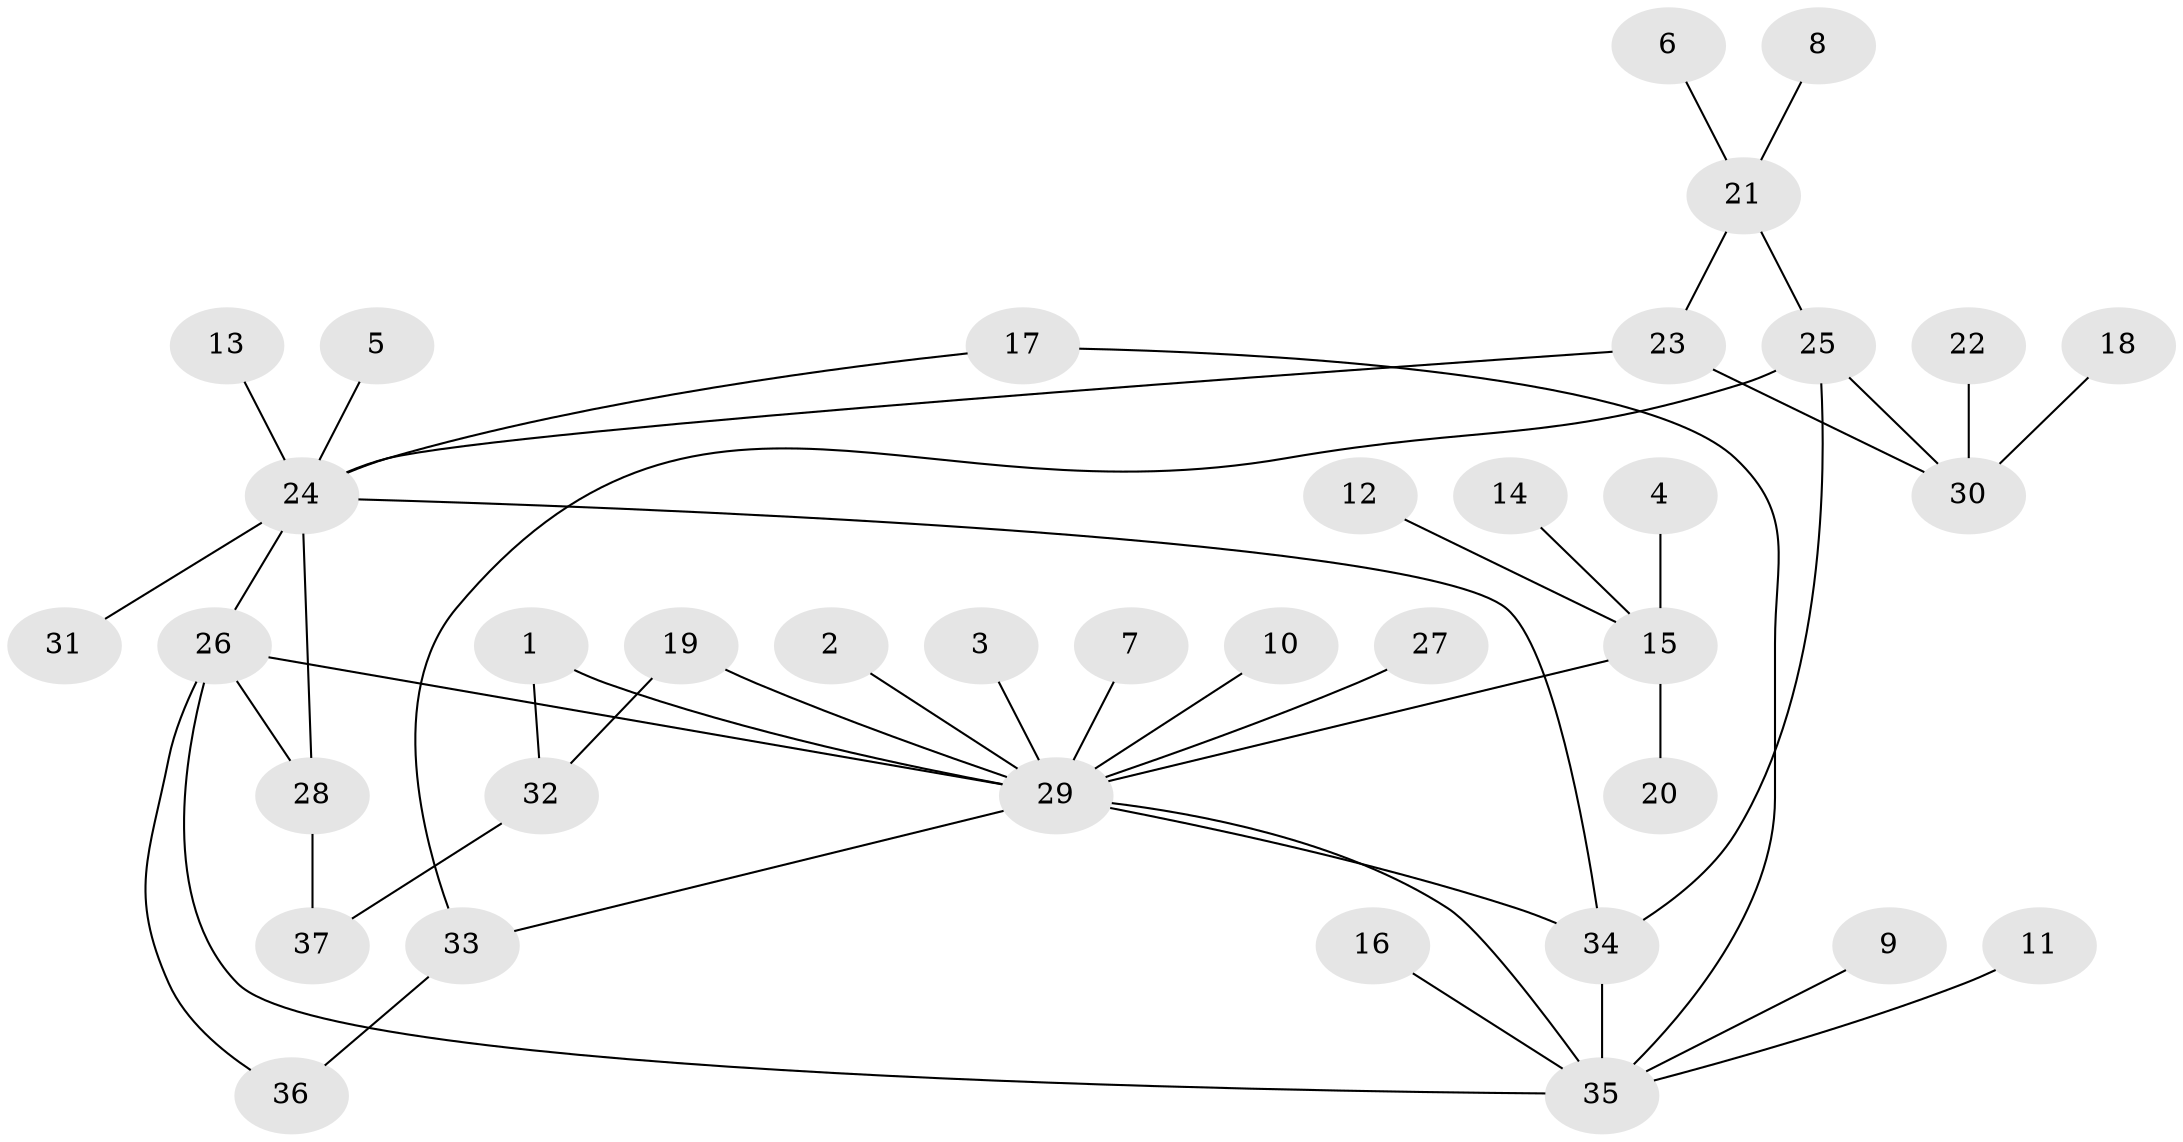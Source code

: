 // original degree distribution, {16: 0.008333333333333333, 11: 0.008333333333333333, 3: 0.1, 4: 0.03333333333333333, 12: 0.008333333333333333, 5: 0.025, 7: 0.008333333333333333, 8: 0.025, 1: 0.6083333333333333, 2: 0.15, 6: 0.025}
// Generated by graph-tools (version 1.1) at 2025/36/03/04/25 23:36:50]
// undirected, 37 vertices, 47 edges
graph export_dot {
  node [color=gray90,style=filled];
  1;
  2;
  3;
  4;
  5;
  6;
  7;
  8;
  9;
  10;
  11;
  12;
  13;
  14;
  15;
  16;
  17;
  18;
  19;
  20;
  21;
  22;
  23;
  24;
  25;
  26;
  27;
  28;
  29;
  30;
  31;
  32;
  33;
  34;
  35;
  36;
  37;
  1 -- 29 [weight=1.0];
  1 -- 32 [weight=1.0];
  2 -- 29 [weight=1.0];
  3 -- 29 [weight=1.0];
  4 -- 15 [weight=1.0];
  5 -- 24 [weight=1.0];
  6 -- 21 [weight=1.0];
  7 -- 29 [weight=1.0];
  8 -- 21 [weight=1.0];
  9 -- 35 [weight=1.0];
  10 -- 29 [weight=1.0];
  11 -- 35 [weight=1.0];
  12 -- 15 [weight=1.0];
  13 -- 24 [weight=1.0];
  14 -- 15 [weight=1.0];
  15 -- 20 [weight=1.0];
  15 -- 29 [weight=1.0];
  16 -- 35 [weight=1.0];
  17 -- 24 [weight=1.0];
  17 -- 35 [weight=1.0];
  18 -- 30 [weight=1.0];
  19 -- 29 [weight=1.0];
  19 -- 32 [weight=1.0];
  21 -- 23 [weight=1.0];
  21 -- 25 [weight=1.0];
  22 -- 30 [weight=1.0];
  23 -- 24 [weight=1.0];
  23 -- 30 [weight=1.0];
  24 -- 26 [weight=1.0];
  24 -- 28 [weight=1.0];
  24 -- 31 [weight=1.0];
  24 -- 34 [weight=1.0];
  25 -- 30 [weight=1.0];
  25 -- 33 [weight=1.0];
  25 -- 34 [weight=1.0];
  26 -- 28 [weight=1.0];
  26 -- 29 [weight=1.0];
  26 -- 35 [weight=1.0];
  26 -- 36 [weight=1.0];
  27 -- 29 [weight=1.0];
  28 -- 37 [weight=2.0];
  29 -- 33 [weight=1.0];
  29 -- 34 [weight=1.0];
  29 -- 35 [weight=1.0];
  32 -- 37 [weight=1.0];
  33 -- 36 [weight=1.0];
  34 -- 35 [weight=1.0];
}
